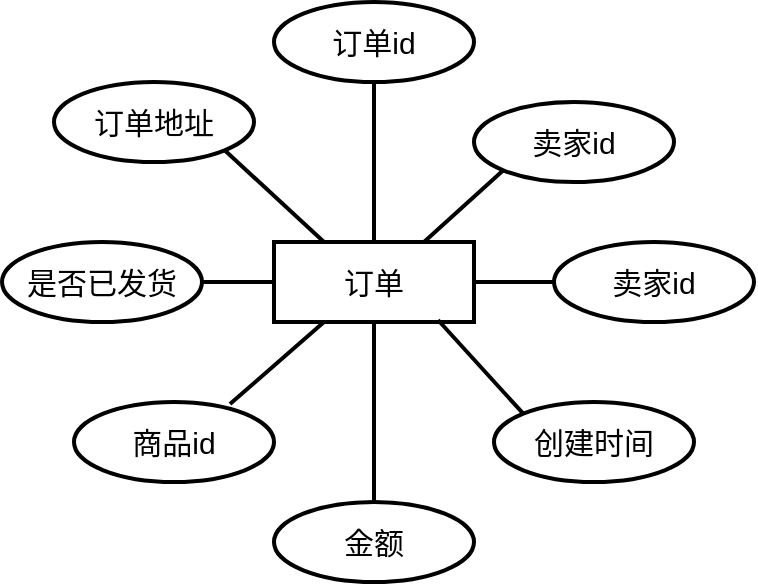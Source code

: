 <mxfile version="14.2.7" type="github">
  <diagram id="l7rW1fUSIEnaGkPRCfBo" name="第 1 页">
    <mxGraphModel dx="966" dy="645" grid="1" gridSize="10" guides="1" tooltips="1" connect="1" arrows="1" fold="1" page="1" pageScale="1" pageWidth="827" pageHeight="1169" math="0" shadow="0">
      <root>
        <mxCell id="0" />
        <mxCell id="1" parent="0" />
        <mxCell id="Hhq5-fGGNRsg96ZrRCmN-1" value="订单" style="whiteSpace=wrap;html=1;align=center;strokeWidth=2;fontSize=15;" vertex="1" parent="1">
          <mxGeometry x="350" y="150" width="100" height="40" as="geometry" />
        </mxCell>
        <mxCell id="Hhq5-fGGNRsg96ZrRCmN-2" value="金额" style="ellipse;whiteSpace=wrap;html=1;align=center;strokeWidth=2;fontSize=15;" vertex="1" parent="1">
          <mxGeometry x="350" y="280" width="100" height="40" as="geometry" />
        </mxCell>
        <mxCell id="Hhq5-fGGNRsg96ZrRCmN-3" value="创建时间" style="ellipse;whiteSpace=wrap;html=1;align=center;strokeWidth=2;fontSize=15;" vertex="1" parent="1">
          <mxGeometry x="460" y="230" width="100" height="40" as="geometry" />
        </mxCell>
        <mxCell id="Hhq5-fGGNRsg96ZrRCmN-4" value="商品id" style="ellipse;whiteSpace=wrap;html=1;align=center;strokeWidth=2;fontSize=15;" vertex="1" parent="1">
          <mxGeometry x="250" y="230" width="100" height="40" as="geometry" />
        </mxCell>
        <mxCell id="Hhq5-fGGNRsg96ZrRCmN-5" value="卖家id" style="ellipse;whiteSpace=wrap;html=1;align=center;strokeWidth=2;fontSize=15;" vertex="1" parent="1">
          <mxGeometry x="490" y="150" width="100" height="40" as="geometry" />
        </mxCell>
        <mxCell id="Hhq5-fGGNRsg96ZrRCmN-6" value="是否已发货" style="ellipse;whiteSpace=wrap;html=1;align=center;strokeWidth=2;fontSize=15;" vertex="1" parent="1">
          <mxGeometry x="214" y="150" width="100" height="40" as="geometry" />
        </mxCell>
        <mxCell id="Hhq5-fGGNRsg96ZrRCmN-7" value="订单地址" style="ellipse;whiteSpace=wrap;html=1;align=center;strokeWidth=2;fontSize=15;" vertex="1" parent="1">
          <mxGeometry x="240" y="70" width="100" height="40" as="geometry" />
        </mxCell>
        <mxCell id="Hhq5-fGGNRsg96ZrRCmN-8" value="订单id" style="ellipse;whiteSpace=wrap;html=1;align=center;strokeWidth=2;fontSize=15;" vertex="1" parent="1">
          <mxGeometry x="350" y="30" width="100" height="40" as="geometry" />
        </mxCell>
        <mxCell id="Hhq5-fGGNRsg96ZrRCmN-9" value="卖家id" style="ellipse;whiteSpace=wrap;html=1;align=center;strokeWidth=2;fontSize=15;" vertex="1" parent="1">
          <mxGeometry x="450" y="80" width="100" height="40" as="geometry" />
        </mxCell>
        <mxCell id="Hhq5-fGGNRsg96ZrRCmN-11" value="" style="endArrow=none;html=1;rounded=0;fontSize=15;strokeWidth=2;entryX=0.5;entryY=1;entryDx=0;entryDy=0;" edge="1" parent="1" source="Hhq5-fGGNRsg96ZrRCmN-2" target="Hhq5-fGGNRsg96ZrRCmN-1">
          <mxGeometry relative="1" as="geometry">
            <mxPoint x="300" y="370" as="sourcePoint" />
            <mxPoint x="460" y="370" as="targetPoint" />
          </mxGeometry>
        </mxCell>
        <mxCell id="Hhq5-fGGNRsg96ZrRCmN-12" value="" style="endArrow=none;html=1;rounded=0;fontSize=15;strokeWidth=2;entryX=0.25;entryY=1;entryDx=0;entryDy=0;exitX=0.78;exitY=0.025;exitDx=0;exitDy=0;exitPerimeter=0;" edge="1" parent="1" source="Hhq5-fGGNRsg96ZrRCmN-4" target="Hhq5-fGGNRsg96ZrRCmN-1">
          <mxGeometry relative="1" as="geometry">
            <mxPoint x="410" y="290" as="sourcePoint" />
            <mxPoint x="410" y="200" as="targetPoint" />
          </mxGeometry>
        </mxCell>
        <mxCell id="Hhq5-fGGNRsg96ZrRCmN-13" value="" style="endArrow=none;html=1;rounded=0;fontSize=15;strokeWidth=2;entryX=1;entryY=0.5;entryDx=0;entryDy=0;exitX=0;exitY=0.5;exitDx=0;exitDy=0;" edge="1" parent="1" source="Hhq5-fGGNRsg96ZrRCmN-1" target="Hhq5-fGGNRsg96ZrRCmN-6">
          <mxGeometry relative="1" as="geometry">
            <mxPoint x="420" y="300" as="sourcePoint" />
            <mxPoint x="420" y="210" as="targetPoint" />
          </mxGeometry>
        </mxCell>
        <mxCell id="Hhq5-fGGNRsg96ZrRCmN-14" value="" style="endArrow=none;html=1;rounded=0;fontSize=15;strokeWidth=2;entryX=1;entryY=1;entryDx=0;entryDy=0;exitX=0.25;exitY=0;exitDx=0;exitDy=0;" edge="1" parent="1" source="Hhq5-fGGNRsg96ZrRCmN-1" target="Hhq5-fGGNRsg96ZrRCmN-7">
          <mxGeometry relative="1" as="geometry">
            <mxPoint x="430" y="310" as="sourcePoint" />
            <mxPoint x="430" y="220" as="targetPoint" />
          </mxGeometry>
        </mxCell>
        <mxCell id="Hhq5-fGGNRsg96ZrRCmN-15" value="" style="endArrow=none;html=1;rounded=0;fontSize=15;strokeWidth=2;entryX=0.5;entryY=1;entryDx=0;entryDy=0;" edge="1" parent="1" source="Hhq5-fGGNRsg96ZrRCmN-1" target="Hhq5-fGGNRsg96ZrRCmN-8">
          <mxGeometry relative="1" as="geometry">
            <mxPoint x="440" y="320" as="sourcePoint" />
            <mxPoint x="440" y="230" as="targetPoint" />
          </mxGeometry>
        </mxCell>
        <mxCell id="Hhq5-fGGNRsg96ZrRCmN-16" value="" style="endArrow=none;html=1;rounded=0;fontSize=15;strokeWidth=2;entryX=0.75;entryY=0;entryDx=0;entryDy=0;exitX=0;exitY=1;exitDx=0;exitDy=0;" edge="1" parent="1" source="Hhq5-fGGNRsg96ZrRCmN-9" target="Hhq5-fGGNRsg96ZrRCmN-1">
          <mxGeometry relative="1" as="geometry">
            <mxPoint x="450" y="330" as="sourcePoint" />
            <mxPoint x="450" y="240" as="targetPoint" />
          </mxGeometry>
        </mxCell>
        <mxCell id="Hhq5-fGGNRsg96ZrRCmN-17" value="" style="endArrow=none;html=1;rounded=0;fontSize=15;strokeWidth=2;entryX=1;entryY=0.5;entryDx=0;entryDy=0;exitX=0;exitY=0.5;exitDx=0;exitDy=0;" edge="1" parent="1" source="Hhq5-fGGNRsg96ZrRCmN-5" target="Hhq5-fGGNRsg96ZrRCmN-1">
          <mxGeometry relative="1" as="geometry">
            <mxPoint x="460" y="340" as="sourcePoint" />
            <mxPoint x="460" y="250" as="targetPoint" />
          </mxGeometry>
        </mxCell>
        <mxCell id="Hhq5-fGGNRsg96ZrRCmN-18" value="" style="endArrow=none;html=1;rounded=0;fontSize=15;strokeWidth=2;entryX=0.82;entryY=0.975;entryDx=0;entryDy=0;exitX=0;exitY=0;exitDx=0;exitDy=0;entryPerimeter=0;" edge="1" parent="1" source="Hhq5-fGGNRsg96ZrRCmN-3" target="Hhq5-fGGNRsg96ZrRCmN-1">
          <mxGeometry relative="1" as="geometry">
            <mxPoint x="470" y="350" as="sourcePoint" />
            <mxPoint x="470" y="260" as="targetPoint" />
          </mxGeometry>
        </mxCell>
      </root>
    </mxGraphModel>
  </diagram>
</mxfile>
